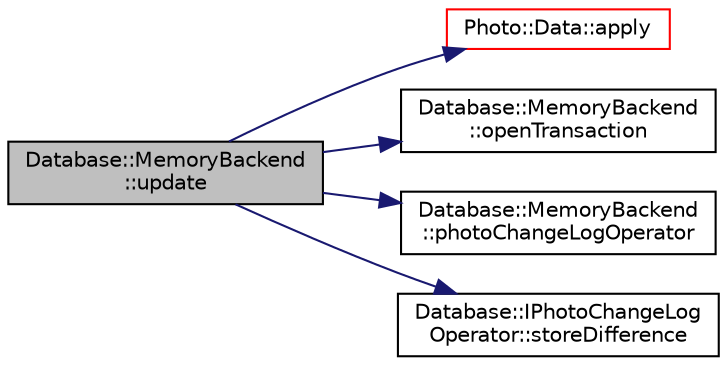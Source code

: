 digraph "Database::MemoryBackend::update"
{
 // LATEX_PDF_SIZE
  edge [fontname="Helvetica",fontsize="10",labelfontname="Helvetica",labelfontsize="10"];
  node [fontname="Helvetica",fontsize="10",shape=record];
  rankdir="LR";
  Node1 [label="Database::MemoryBackend\l::update",height=0.2,width=0.4,color="black", fillcolor="grey75", style="filled", fontcolor="black",tooltip="update photos details"];
  Node1 -> Node2 [color="midnightblue",fontsize="10",style="solid",fontname="Helvetica"];
  Node2 [label="Photo::Data::apply",height=0.2,width=0.4,color="red", fillcolor="white", style="filled",URL="$struct_photo_1_1_data.html#a08fbe960d4ddc3a2c2c49dd6a82acf25",tooltip=" "];
  Node1 -> Node6 [color="midnightblue",fontsize="10",style="solid",fontname="Helvetica"];
  Node6 [label="Database::MemoryBackend\l::openTransaction",height=0.2,width=0.4,color="black", fillcolor="white", style="filled",URL="$class_database_1_1_memory_backend.html#a9a4c01c32827fd52e6491b096165fe1d",tooltip="begin transaction"];
  Node1 -> Node7 [color="midnightblue",fontsize="10",style="solid",fontname="Helvetica"];
  Node7 [label="Database::MemoryBackend\l::photoChangeLogOperator",height=0.2,width=0.4,color="black", fillcolor="white", style="filled",URL="$class_database_1_1_memory_backend.html#a5a825645f88f62d48ab33a6523fedc74",tooltip="get changelog operator"];
  Node1 -> Node8 [color="midnightblue",fontsize="10",style="solid",fontname="Helvetica"];
  Node8 [label="Database::IPhotoChangeLog\lOperator::storeDifference",height=0.2,width=0.4,color="black", fillcolor="white", style="filled",URL="$struct_database_1_1_i_photo_change_log_operator.html#a3e824ad81d0b491022031c2d49a683c0",tooltip=" "];
}
